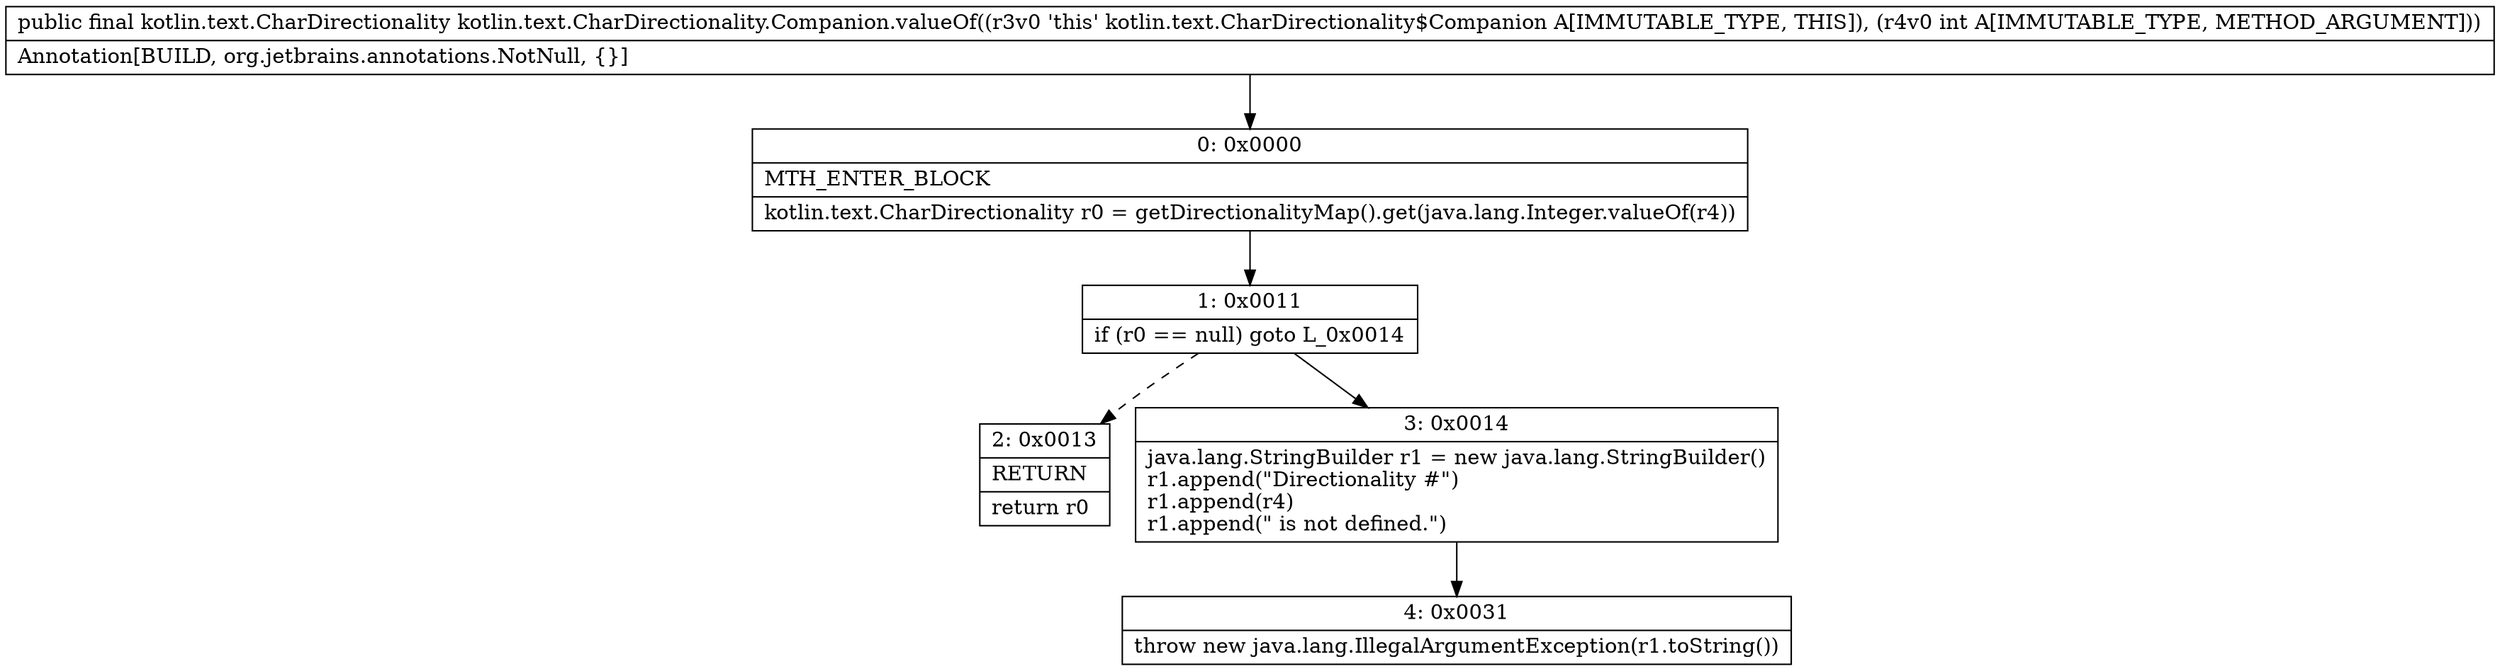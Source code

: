 digraph "CFG forkotlin.text.CharDirectionality.Companion.valueOf(I)Lkotlin\/text\/CharDirectionality;" {
Node_0 [shape=record,label="{0\:\ 0x0000|MTH_ENTER_BLOCK\l|kotlin.text.CharDirectionality r0 = getDirectionalityMap().get(java.lang.Integer.valueOf(r4))\l}"];
Node_1 [shape=record,label="{1\:\ 0x0011|if (r0 == null) goto L_0x0014\l}"];
Node_2 [shape=record,label="{2\:\ 0x0013|RETURN\l|return r0\l}"];
Node_3 [shape=record,label="{3\:\ 0x0014|java.lang.StringBuilder r1 = new java.lang.StringBuilder()\lr1.append(\"Directionality #\")\lr1.append(r4)\lr1.append(\" is not defined.\")\l}"];
Node_4 [shape=record,label="{4\:\ 0x0031|throw new java.lang.IllegalArgumentException(r1.toString())\l}"];
MethodNode[shape=record,label="{public final kotlin.text.CharDirectionality kotlin.text.CharDirectionality.Companion.valueOf((r3v0 'this' kotlin.text.CharDirectionality$Companion A[IMMUTABLE_TYPE, THIS]), (r4v0 int A[IMMUTABLE_TYPE, METHOD_ARGUMENT]))  | Annotation[BUILD, org.jetbrains.annotations.NotNull, \{\}]\l}"];
MethodNode -> Node_0;
Node_0 -> Node_1;
Node_1 -> Node_2[style=dashed];
Node_1 -> Node_3;
Node_3 -> Node_4;
}

